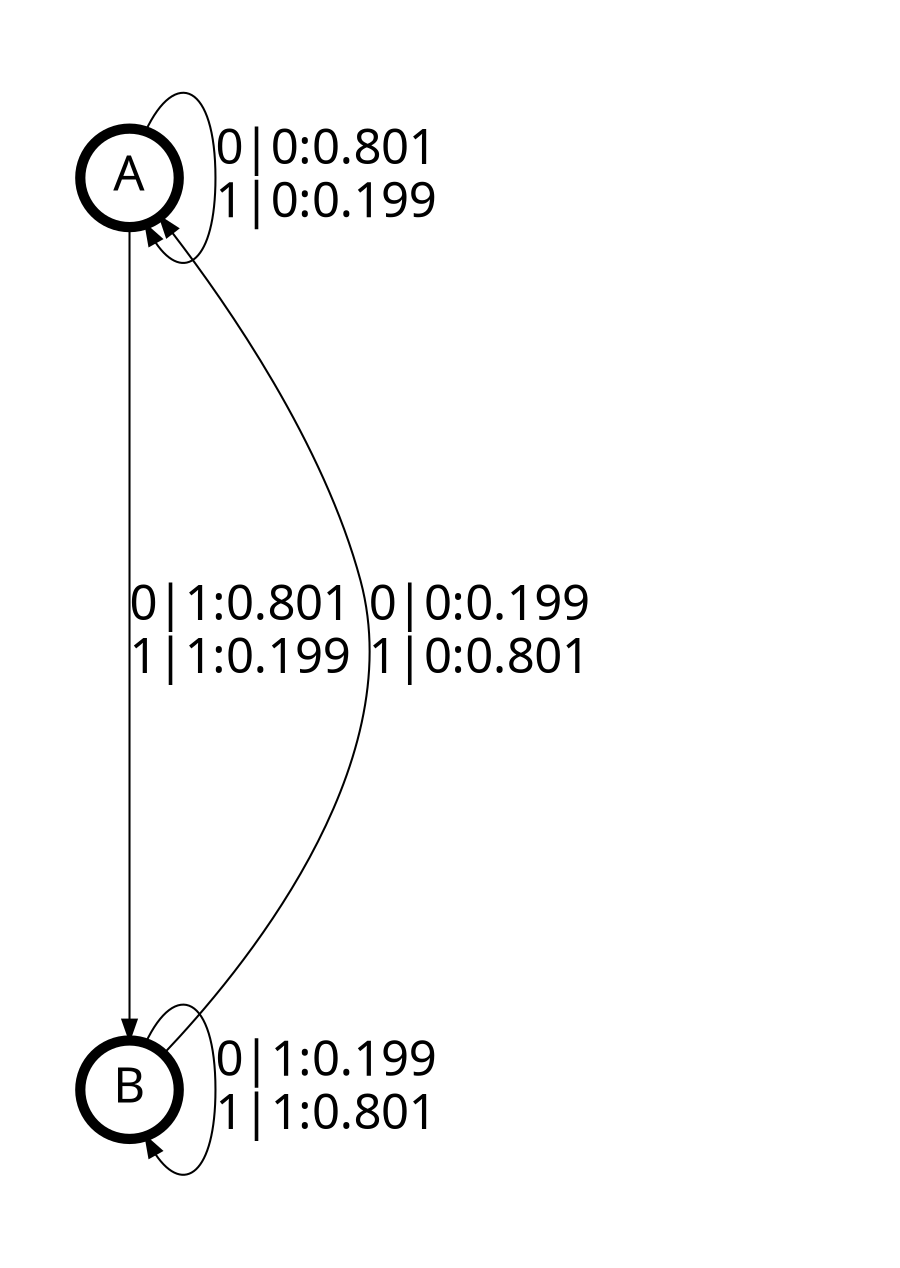 digraph  {
size = "6,8.5";
ratio = "fill";
node
[shape = circle];
node [fontsize = 24];
node [penwidth = 5];
edge [fontsize = 24];
node [fontname = "CMU Serif Roman"];
graph [fontname = "CMU Serif Roman"];
edge [fontname = "CMU Serif Roman"];
A -> A [label = "0|0:0.801\l1|0:0.199\l"];
A -> B [label = "0|1:0.801\l1|1:0.199\l"];
B -> A [label = "0|0:0.199\l1|0:0.801\l"];
B -> B [label = "0|1:0.199\l1|1:0.801\l"];
}